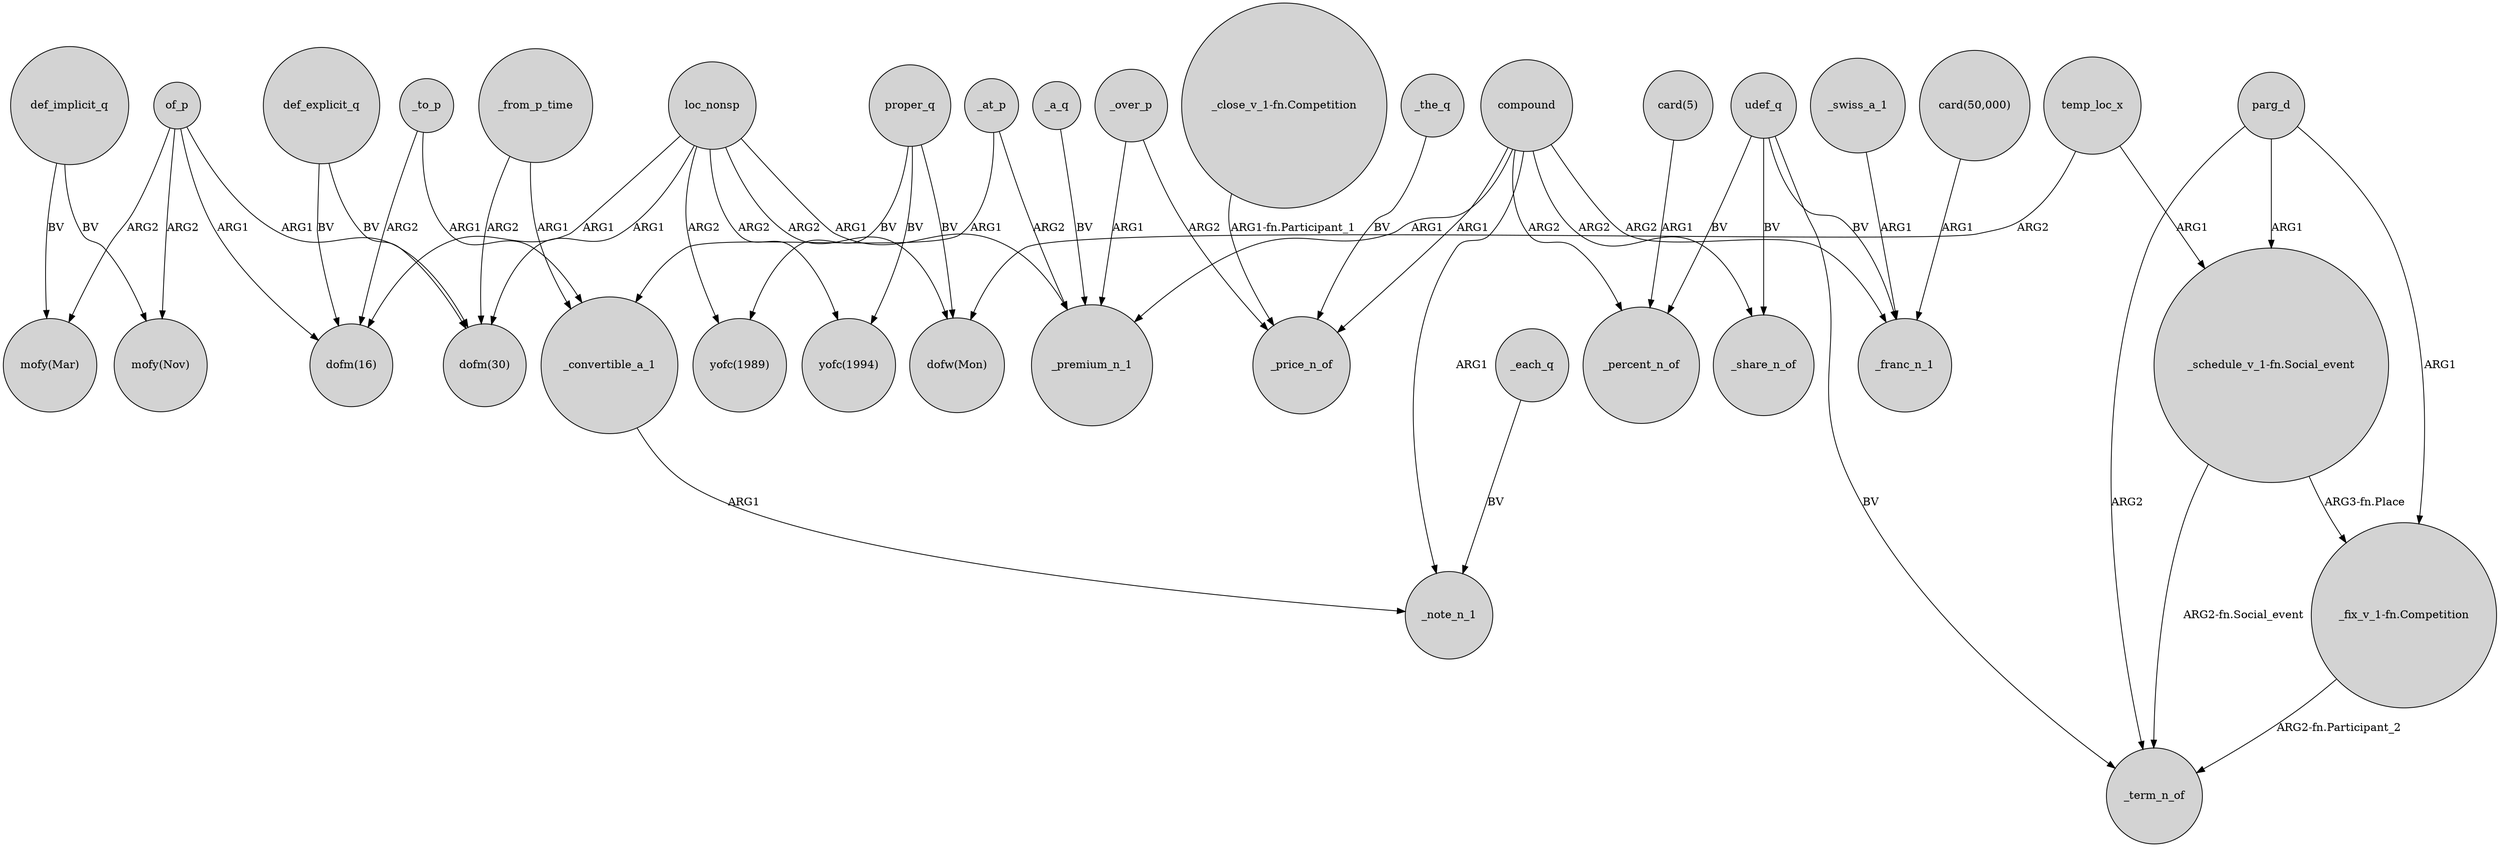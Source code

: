 digraph {
	node [shape=circle style=filled]
	loc_nonsp -> "dofm(30)" [label=ARG1]
	udef_q -> _term_n_of [label=BV]
	_a_q -> _premium_n_1 [label=BV]
	of_p -> "mofy(Mar)" [label=ARG2]
	_to_p -> _convertible_a_1 [label=ARG1]
	def_implicit_q -> "mofy(Mar)" [label=BV]
	of_p -> "mofy(Nov)" [label=ARG2]
	_swiss_a_1 -> _franc_n_1 [label=ARG1]
	"_schedule_v_1-fn.Social_event" -> _term_n_of [label="ARG2-fn.Social_event"]
	temp_loc_x -> "dofw(Mon)" [label=ARG2]
	of_p -> "dofm(16)" [label=ARG1]
	"card(50,000)" -> _franc_n_1 [label=ARG1]
	loc_nonsp -> "yofc(1994)" [label=ARG2]
	proper_q -> "dofw(Mon)" [label=BV]
	loc_nonsp -> _premium_n_1 [label=ARG1]
	_to_p -> "dofm(16)" [label=ARG2]
	compound -> _premium_n_1 [label=ARG1]
	_each_q -> _note_n_1 [label=BV]
	def_explicit_q -> "dofm(30)" [label=BV]
	_over_p -> _premium_n_1 [label=ARG1]
	"_schedule_v_1-fn.Social_event" -> "_fix_v_1-fn.Competition" [label="ARG3-fn.Place"]
	loc_nonsp -> "dofw(Mon)" [label=ARG2]
	loc_nonsp -> "yofc(1989)" [label=ARG2]
	udef_q -> _franc_n_1 [label=BV]
	udef_q -> _percent_n_of [label=BV]
	_over_p -> _price_n_of [label=ARG2]
	parg_d -> "_schedule_v_1-fn.Social_event" [label=ARG1]
	udef_q -> _share_n_of [label=BV]
	_at_p -> _premium_n_1 [label=ARG2]
	parg_d -> "_fix_v_1-fn.Competition" [label=ARG1]
	compound -> _percent_n_of [label=ARG2]
	_convertible_a_1 -> _note_n_1 [label=ARG1]
	compound -> _note_n_1 [label=ARG1]
	"card(5)" -> _percent_n_of [label=ARG1]
	proper_q -> "yofc(1989)" [label=BV]
	def_explicit_q -> "dofm(16)" [label=BV]
	"_fix_v_1-fn.Competition" -> _term_n_of [label="ARG2-fn.Participant_2"]
	"_close_v_1-fn.Competition" -> _price_n_of [label="ARG1-fn.Participant_1"]
	compound -> _share_n_of [label=ARG2]
	_from_p_time -> "dofm(30)" [label=ARG2]
	_from_p_time -> _convertible_a_1 [label=ARG1]
	of_p -> "dofm(30)" [label=ARG1]
	def_implicit_q -> "mofy(Nov)" [label=BV]
	parg_d -> _term_n_of [label=ARG2]
	_the_q -> _price_n_of [label=BV]
	compound -> _franc_n_1 [label=ARG2]
	_at_p -> _convertible_a_1 [label=ARG1]
	compound -> _price_n_of [label=ARG1]
	loc_nonsp -> "dofm(16)" [label=ARG1]
	temp_loc_x -> "_schedule_v_1-fn.Social_event" [label=ARG1]
	proper_q -> "yofc(1994)" [label=BV]
}
